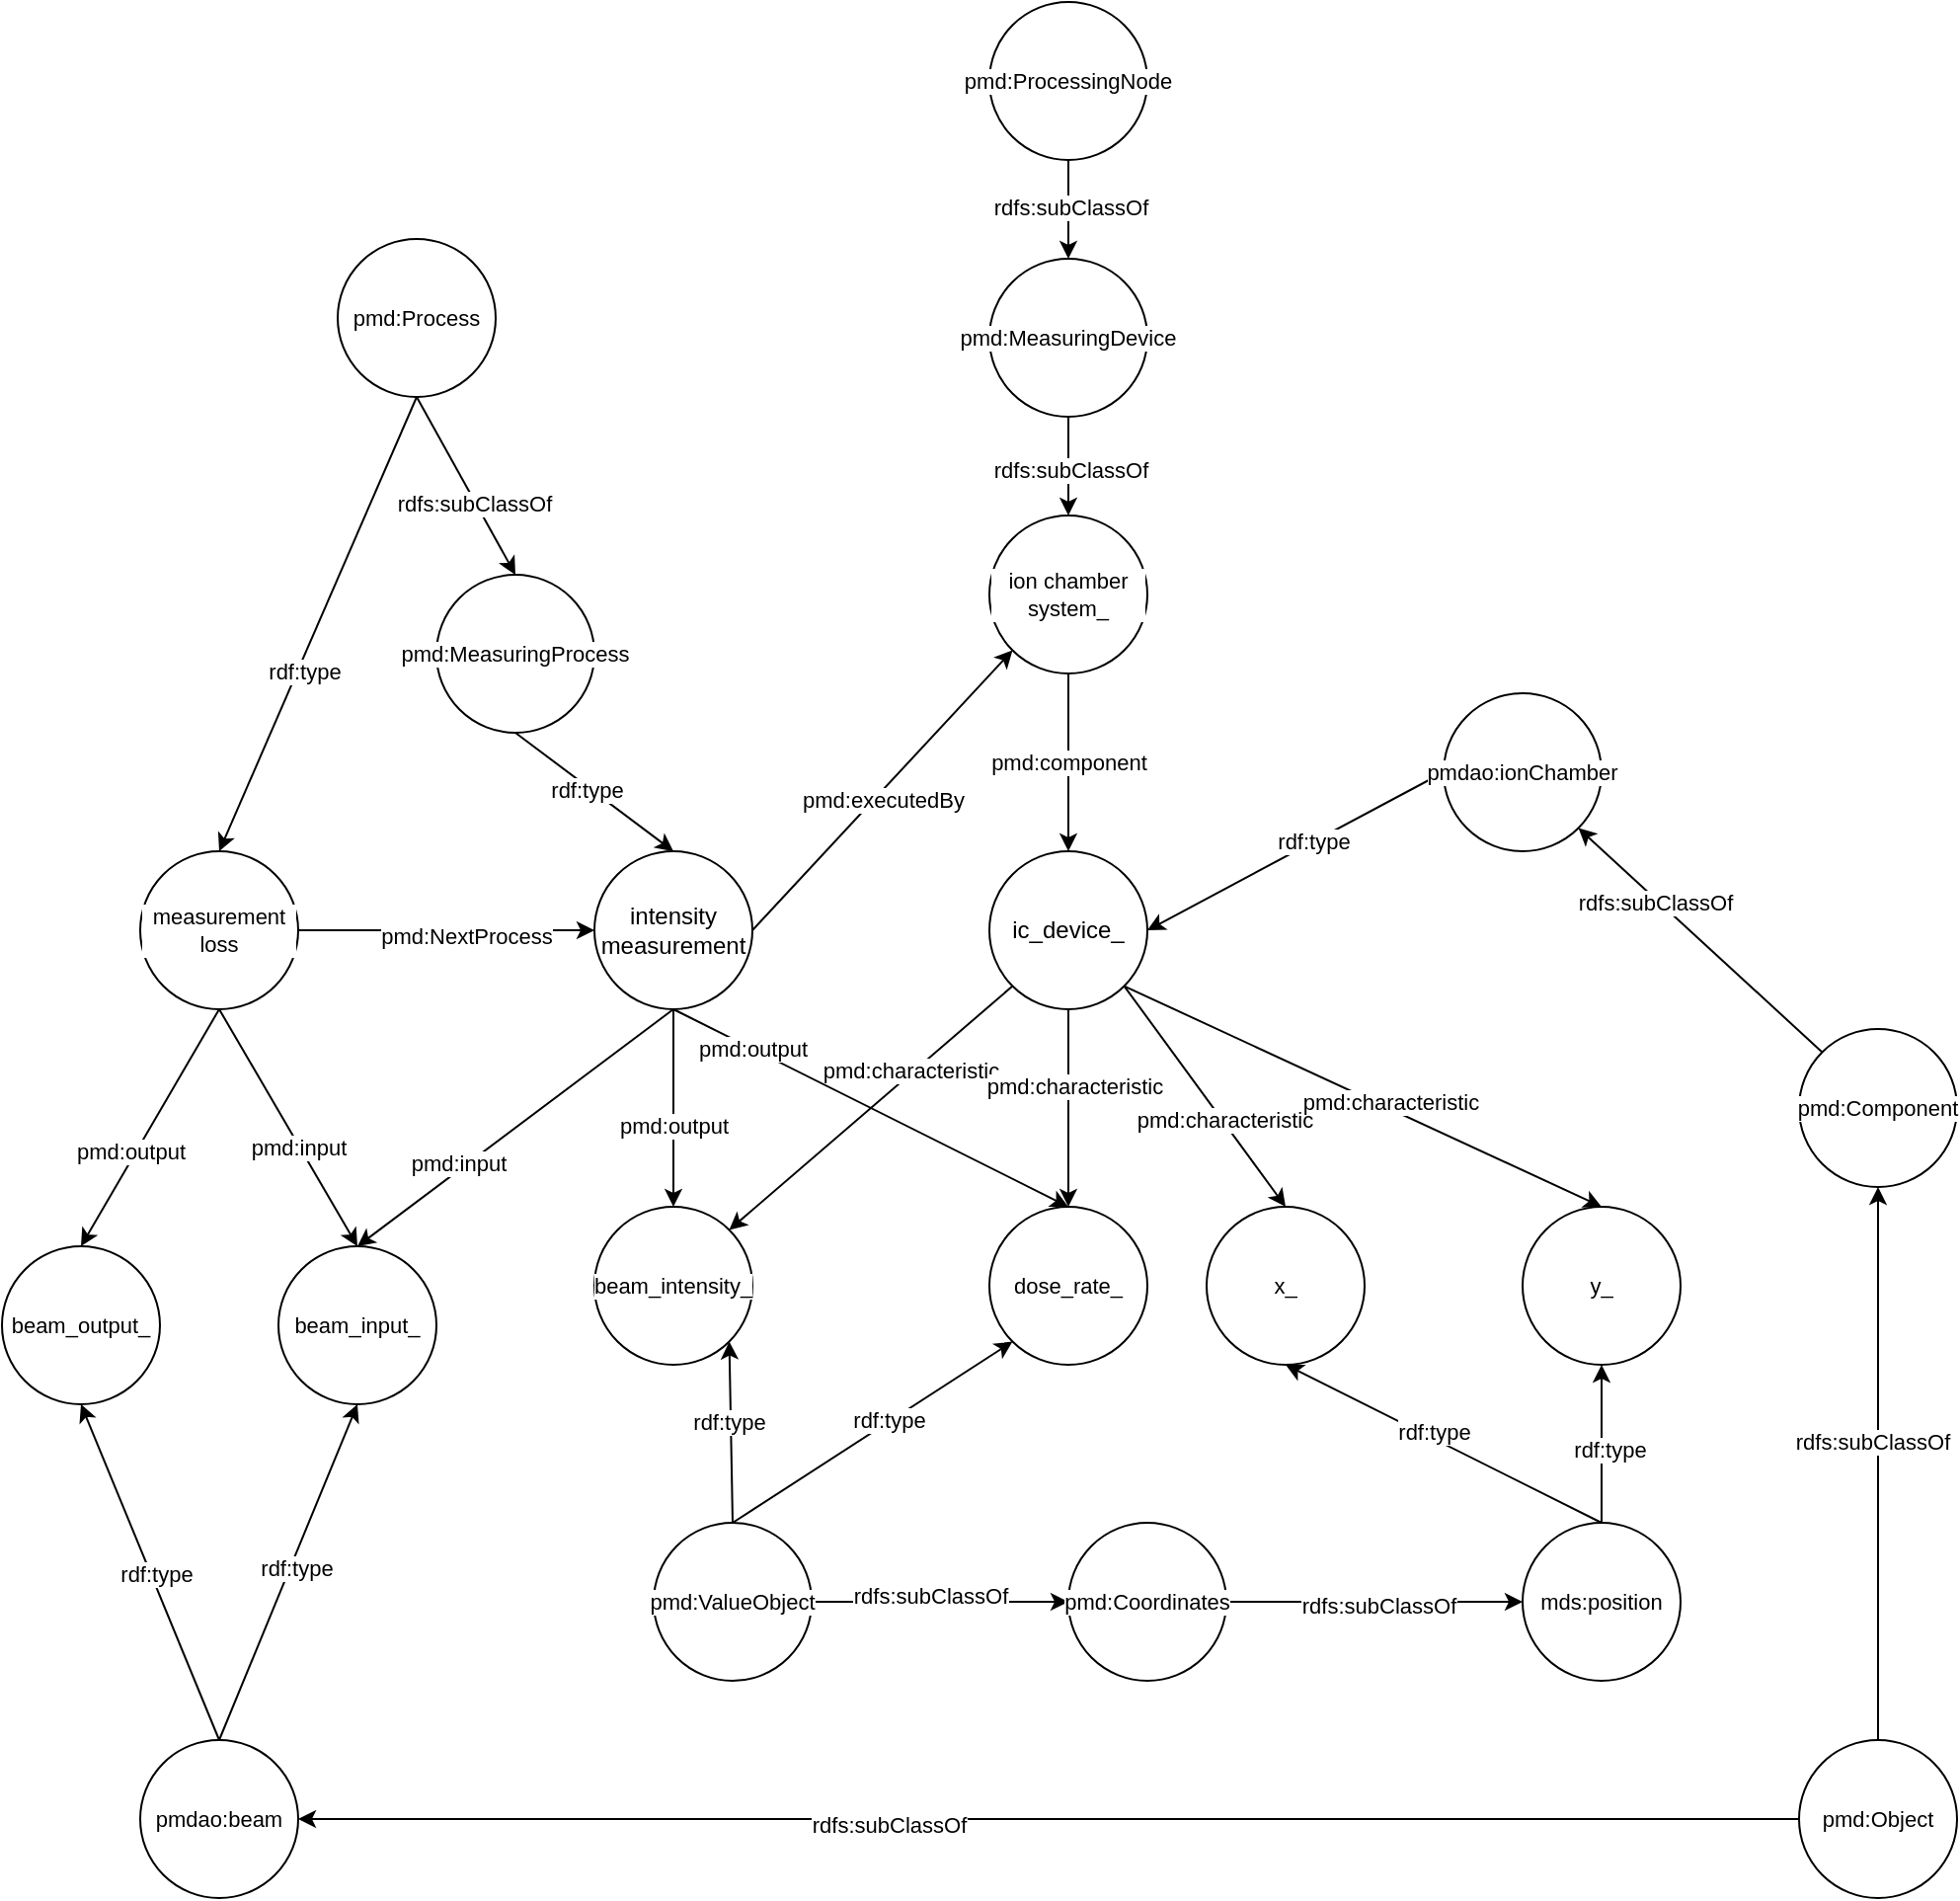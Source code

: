 <mxfile version="24.5.1" type="device">
  <diagram name="Page-1" id="H3tUuhBpVv6T0x4WmzZq">
    <mxGraphModel dx="2284" dy="1954" grid="1" gridSize="10" guides="1" tooltips="1" connect="1" arrows="1" fold="1" page="1" pageScale="1" pageWidth="850" pageHeight="1100" math="0" shadow="0">
      <root>
        <mxCell id="0" />
        <mxCell id="1" parent="0" />
        <mxCell id="dr2dND4WEufM0JXeK8oP-8" style="edgeStyle=none;rounded=0;orthogonalLoop=1;jettySize=auto;html=1;exitX=0;exitY=1;exitDx=0;exitDy=0;entryX=1;entryY=0;entryDx=0;entryDy=0;strokeColor=default;align=center;verticalAlign=middle;fontFamily=Helvetica;fontSize=11;fontColor=default;labelBackgroundColor=default;endArrow=classic;" parent="1" source="dr2dND4WEufM0JXeK8oP-1" target="dr2dND4WEufM0JXeK8oP-5" edge="1">
          <mxGeometry relative="1" as="geometry" />
        </mxCell>
        <mxCell id="dr2dND4WEufM0JXeK8oP-9" value="pmd:characteristic" style="edgeLabel;html=1;align=center;verticalAlign=middle;resizable=0;points=[];fontFamily=Helvetica;fontSize=11;fontColor=default;labelBackgroundColor=default;" parent="dr2dND4WEufM0JXeK8oP-8" vertex="1" connectable="0">
          <mxGeometry x="0.115" y="-3" relative="1" as="geometry">
            <mxPoint x="30" y="-24" as="offset" />
          </mxGeometry>
        </mxCell>
        <mxCell id="dr2dND4WEufM0JXeK8oP-24" style="edgeStyle=none;rounded=0;orthogonalLoop=1;jettySize=auto;html=1;exitX=0.5;exitY=1;exitDx=0;exitDy=0;entryX=0.5;entryY=0;entryDx=0;entryDy=0;strokeColor=default;align=center;verticalAlign=middle;fontFamily=Helvetica;fontSize=11;fontColor=default;labelBackgroundColor=default;endArrow=classic;" parent="1" source="dr2dND4WEufM0JXeK8oP-1" target="dr2dND4WEufM0JXeK8oP-11" edge="1">
          <mxGeometry relative="1" as="geometry" />
        </mxCell>
        <mxCell id="dr2dND4WEufM0JXeK8oP-25" value="pmd:characteristic" style="edgeLabel;html=1;align=center;verticalAlign=middle;resizable=0;points=[];fontFamily=Helvetica;fontSize=11;fontColor=default;labelBackgroundColor=default;" parent="dr2dND4WEufM0JXeK8oP-24" vertex="1" connectable="0">
          <mxGeometry x="-0.217" y="3" relative="1" as="geometry">
            <mxPoint as="offset" />
          </mxGeometry>
        </mxCell>
        <mxCell id="4MX6m9d6lP6N2Oi733Mk-51" style="edgeStyle=none;rounded=0;orthogonalLoop=1;jettySize=auto;html=1;exitX=1;exitY=1;exitDx=0;exitDy=0;entryX=0.5;entryY=0;entryDx=0;entryDy=0;strokeColor=default;align=center;verticalAlign=middle;fontFamily=Helvetica;fontSize=11;fontColor=default;labelBackgroundColor=default;endArrow=classic;" parent="1" source="dr2dND4WEufM0JXeK8oP-1" target="4MX6m9d6lP6N2Oi733Mk-4" edge="1">
          <mxGeometry relative="1" as="geometry" />
        </mxCell>
        <mxCell id="4MX6m9d6lP6N2Oi733Mk-53" value="pmd:characteristic" style="edgeLabel;html=1;align=center;verticalAlign=middle;resizable=0;points=[];fontFamily=Helvetica;fontSize=11;fontColor=default;labelBackgroundColor=default;" parent="4MX6m9d6lP6N2Oi733Mk-51" vertex="1" connectable="0">
          <mxGeometry x="0.222" y="1" relative="1" as="geometry">
            <mxPoint as="offset" />
          </mxGeometry>
        </mxCell>
        <mxCell id="4MX6m9d6lP6N2Oi733Mk-52" style="edgeStyle=none;rounded=0;orthogonalLoop=1;jettySize=auto;html=1;exitX=1;exitY=1;exitDx=0;exitDy=0;entryX=0.5;entryY=0;entryDx=0;entryDy=0;strokeColor=default;align=center;verticalAlign=middle;fontFamily=Helvetica;fontSize=11;fontColor=default;labelBackgroundColor=default;endArrow=classic;" parent="1" source="dr2dND4WEufM0JXeK8oP-1" target="4MX6m9d6lP6N2Oi733Mk-7" edge="1">
          <mxGeometry relative="1" as="geometry" />
        </mxCell>
        <mxCell id="4MX6m9d6lP6N2Oi733Mk-54" value="pmd:characteristic" style="edgeLabel;html=1;align=center;verticalAlign=middle;resizable=0;points=[];fontFamily=Helvetica;fontSize=11;fontColor=default;labelBackgroundColor=default;" parent="4MX6m9d6lP6N2Oi733Mk-52" vertex="1" connectable="0">
          <mxGeometry x="0.103" y="3" relative="1" as="geometry">
            <mxPoint as="offset" />
          </mxGeometry>
        </mxCell>
        <mxCell id="dr2dND4WEufM0JXeK8oP-1" value="ic_device_" style="ellipse;whiteSpace=wrap;html=1;aspect=fixed;" parent="1" vertex="1">
          <mxGeometry x="440" y="260" width="80" height="80" as="geometry" />
        </mxCell>
        <mxCell id="dr2dND4WEufM0JXeK8oP-7" style="edgeStyle=none;rounded=0;orthogonalLoop=1;jettySize=auto;html=1;exitX=0.5;exitY=1;exitDx=0;exitDy=0;entryX=0.5;entryY=0;entryDx=0;entryDy=0;strokeColor=default;align=center;verticalAlign=middle;fontFamily=Helvetica;fontSize=11;fontColor=default;labelBackgroundColor=default;endArrow=classic;" parent="1" source="dr2dND4WEufM0JXeK8oP-2" target="dr2dND4WEufM0JXeK8oP-5" edge="1">
          <mxGeometry relative="1" as="geometry" />
        </mxCell>
        <mxCell id="dr2dND4WEufM0JXeK8oP-10" value="pmd:output" style="edgeLabel;html=1;align=center;verticalAlign=middle;resizable=0;points=[];fontFamily=Helvetica;fontSize=11;fontColor=default;labelBackgroundColor=default;" parent="dr2dND4WEufM0JXeK8oP-7" vertex="1" connectable="0">
          <mxGeometry x="-0.249" relative="1" as="geometry">
            <mxPoint y="21" as="offset" />
          </mxGeometry>
        </mxCell>
        <mxCell id="dr2dND4WEufM0JXeK8oP-13" style="edgeStyle=none;rounded=0;orthogonalLoop=1;jettySize=auto;html=1;exitX=0.5;exitY=1;exitDx=0;exitDy=0;entryX=0.5;entryY=0;entryDx=0;entryDy=0;strokeColor=default;align=center;verticalAlign=middle;fontFamily=Helvetica;fontSize=11;fontColor=default;labelBackgroundColor=default;endArrow=classic;" parent="1" source="dr2dND4WEufM0JXeK8oP-2" target="dr2dND4WEufM0JXeK8oP-11" edge="1">
          <mxGeometry relative="1" as="geometry" />
        </mxCell>
        <mxCell id="dr2dND4WEufM0JXeK8oP-14" value="pmd:output" style="edgeLabel;html=1;align=center;verticalAlign=middle;resizable=0;points=[];fontFamily=Helvetica;fontSize=11;fontColor=default;labelBackgroundColor=default;" parent="dr2dND4WEufM0JXeK8oP-13" vertex="1" connectable="0">
          <mxGeometry x="-0.182" y="3" relative="1" as="geometry">
            <mxPoint x="-43" y="-18" as="offset" />
          </mxGeometry>
        </mxCell>
        <mxCell id="dr2dND4WEufM0JXeK8oP-16" style="edgeStyle=none;rounded=0;orthogonalLoop=1;jettySize=auto;html=1;exitX=0.5;exitY=1;exitDx=0;exitDy=0;entryX=0.5;entryY=0;entryDx=0;entryDy=0;strokeColor=default;align=center;verticalAlign=middle;fontFamily=Helvetica;fontSize=11;fontColor=default;labelBackgroundColor=default;endArrow=classic;" parent="1" source="dr2dND4WEufM0JXeK8oP-2" target="dr2dND4WEufM0JXeK8oP-15" edge="1">
          <mxGeometry relative="1" as="geometry" />
        </mxCell>
        <mxCell id="dr2dND4WEufM0JXeK8oP-17" value="pmd:input" style="edgeLabel;html=1;align=center;verticalAlign=middle;resizable=0;points=[];fontFamily=Helvetica;fontSize=11;fontColor=default;labelBackgroundColor=default;" parent="dr2dND4WEufM0JXeK8oP-16" vertex="1" connectable="0">
          <mxGeometry x="0.341" y="-3" relative="1" as="geometry">
            <mxPoint as="offset" />
          </mxGeometry>
        </mxCell>
        <mxCell id="4MX6m9d6lP6N2Oi733Mk-41" style="edgeStyle=none;rounded=0;orthogonalLoop=1;jettySize=auto;html=1;exitX=1;exitY=0.5;exitDx=0;exitDy=0;entryX=0;entryY=1;entryDx=0;entryDy=0;strokeColor=default;align=center;verticalAlign=middle;fontFamily=Helvetica;fontSize=11;fontColor=default;labelBackgroundColor=default;endArrow=classic;" parent="1" source="dr2dND4WEufM0JXeK8oP-2" target="4MX6m9d6lP6N2Oi733Mk-40" edge="1">
          <mxGeometry relative="1" as="geometry" />
        </mxCell>
        <mxCell id="4MX6m9d6lP6N2Oi733Mk-42" value="pmd:executedBy" style="edgeLabel;html=1;align=center;verticalAlign=middle;resizable=0;points=[];fontFamily=Helvetica;fontSize=11;fontColor=default;labelBackgroundColor=default;" parent="4MX6m9d6lP6N2Oi733Mk-41" vertex="1" connectable="0">
          <mxGeometry x="-0.034" y="-3" relative="1" as="geometry">
            <mxPoint as="offset" />
          </mxGeometry>
        </mxCell>
        <mxCell id="dr2dND4WEufM0JXeK8oP-2" value="intensity measurement" style="ellipse;whiteSpace=wrap;html=1;aspect=fixed;" parent="1" vertex="1">
          <mxGeometry x="240" y="260" width="80" height="80" as="geometry" />
        </mxCell>
        <mxCell id="dr2dND4WEufM0JXeK8oP-5" value="beam_intensity_" style="ellipse;whiteSpace=wrap;html=1;aspect=fixed;fontFamily=Helvetica;fontSize=11;fontColor=default;labelBackgroundColor=default;" parent="1" vertex="1">
          <mxGeometry x="240" y="440" width="80" height="80" as="geometry" />
        </mxCell>
        <mxCell id="dr2dND4WEufM0JXeK8oP-11" value="dose_rate_" style="ellipse;whiteSpace=wrap;html=1;aspect=fixed;fontFamily=Helvetica;fontSize=11;fontColor=default;labelBackgroundColor=default;" parent="1" vertex="1">
          <mxGeometry x="440" y="440" width="80" height="80" as="geometry" />
        </mxCell>
        <mxCell id="dr2dND4WEufM0JXeK8oP-15" value="beam_input_" style="ellipse;whiteSpace=wrap;html=1;aspect=fixed;fontFamily=Helvetica;fontSize=11;fontColor=default;labelBackgroundColor=default;" parent="1" vertex="1">
          <mxGeometry x="80" y="460" width="80" height="80" as="geometry" />
        </mxCell>
        <mxCell id="dr2dND4WEufM0JXeK8oP-20" style="edgeStyle=none;rounded=0;orthogonalLoop=1;jettySize=auto;html=1;exitX=0.5;exitY=1;exitDx=0;exitDy=0;entryX=0.5;entryY=0;entryDx=0;entryDy=0;strokeColor=default;align=center;verticalAlign=middle;fontFamily=Helvetica;fontSize=11;fontColor=default;labelBackgroundColor=default;endArrow=classic;" parent="1" source="dr2dND4WEufM0JXeK8oP-18" target="dr2dND4WEufM0JXeK8oP-15" edge="1">
          <mxGeometry relative="1" as="geometry" />
        </mxCell>
        <mxCell id="dr2dND4WEufM0JXeK8oP-22" value="pmd:input" style="edgeLabel;html=1;align=center;verticalAlign=middle;resizable=0;points=[];fontFamily=Helvetica;fontSize=11;fontColor=default;labelBackgroundColor=default;" parent="dr2dND4WEufM0JXeK8oP-20" vertex="1" connectable="0">
          <mxGeometry x="0.15" y="-1" relative="1" as="geometry">
            <mxPoint as="offset" />
          </mxGeometry>
        </mxCell>
        <mxCell id="dr2dND4WEufM0JXeK8oP-21" style="edgeStyle=none;rounded=0;orthogonalLoop=1;jettySize=auto;html=1;exitX=0.5;exitY=1;exitDx=0;exitDy=0;entryX=0.5;entryY=0;entryDx=0;entryDy=0;strokeColor=default;align=center;verticalAlign=middle;fontFamily=Helvetica;fontSize=11;fontColor=default;labelBackgroundColor=default;endArrow=classic;" parent="1" source="dr2dND4WEufM0JXeK8oP-18" target="dr2dND4WEufM0JXeK8oP-19" edge="1">
          <mxGeometry relative="1" as="geometry" />
        </mxCell>
        <mxCell id="dr2dND4WEufM0JXeK8oP-23" value="pmd:output" style="edgeLabel;html=1;align=center;verticalAlign=middle;resizable=0;points=[];fontFamily=Helvetica;fontSize=11;fontColor=default;labelBackgroundColor=default;" parent="dr2dND4WEufM0JXeK8oP-21" vertex="1" connectable="0">
          <mxGeometry x="0.218" y="-3" relative="1" as="geometry">
            <mxPoint as="offset" />
          </mxGeometry>
        </mxCell>
        <mxCell id="dr2dND4WEufM0JXeK8oP-66" style="edgeStyle=none;rounded=0;orthogonalLoop=1;jettySize=auto;html=1;exitX=1;exitY=0.5;exitDx=0;exitDy=0;entryX=0;entryY=0.5;entryDx=0;entryDy=0;strokeColor=default;align=center;verticalAlign=middle;fontFamily=Helvetica;fontSize=11;fontColor=default;labelBackgroundColor=default;endArrow=classic;" parent="1" source="dr2dND4WEufM0JXeK8oP-18" target="dr2dND4WEufM0JXeK8oP-2" edge="1">
          <mxGeometry relative="1" as="geometry" />
        </mxCell>
        <mxCell id="dr2dND4WEufM0JXeK8oP-67" value="pmd:NextProcess" style="edgeLabel;html=1;align=center;verticalAlign=middle;resizable=0;points=[];fontFamily=Helvetica;fontSize=11;fontColor=default;labelBackgroundColor=default;" parent="dr2dND4WEufM0JXeK8oP-66" vertex="1" connectable="0">
          <mxGeometry x="0.133" y="-3" relative="1" as="geometry">
            <mxPoint as="offset" />
          </mxGeometry>
        </mxCell>
        <mxCell id="dr2dND4WEufM0JXeK8oP-18" value="measurement loss" style="ellipse;whiteSpace=wrap;html=1;aspect=fixed;fontFamily=Helvetica;fontSize=11;fontColor=default;labelBackgroundColor=default;" parent="1" vertex="1">
          <mxGeometry x="10" y="260" width="80" height="80" as="geometry" />
        </mxCell>
        <mxCell id="dr2dND4WEufM0JXeK8oP-19" value="beam_output_" style="ellipse;whiteSpace=wrap;html=1;aspect=fixed;fontFamily=Helvetica;fontSize=11;fontColor=default;labelBackgroundColor=default;" parent="1" vertex="1">
          <mxGeometry x="-60" y="460" width="80" height="80" as="geometry" />
        </mxCell>
        <mxCell id="4MX6m9d6lP6N2Oi733Mk-38" style="edgeStyle=none;rounded=0;orthogonalLoop=1;jettySize=auto;html=1;exitX=0;exitY=0.5;exitDx=0;exitDy=0;entryX=1;entryY=0.5;entryDx=0;entryDy=0;strokeColor=default;align=center;verticalAlign=middle;fontFamily=Helvetica;fontSize=11;fontColor=default;labelBackgroundColor=default;endArrow=classic;" parent="1" source="dr2dND4WEufM0JXeK8oP-34" target="dr2dND4WEufM0JXeK8oP-1" edge="1">
          <mxGeometry relative="1" as="geometry" />
        </mxCell>
        <mxCell id="4MX6m9d6lP6N2Oi733Mk-39" value="rdf:type" style="edgeLabel;html=1;align=center;verticalAlign=middle;resizable=0;points=[];fontFamily=Helvetica;fontSize=11;fontColor=default;labelBackgroundColor=default;" parent="4MX6m9d6lP6N2Oi733Mk-38" vertex="1" connectable="0">
          <mxGeometry x="-0.111" y="-1" relative="1" as="geometry">
            <mxPoint x="1" as="offset" />
          </mxGeometry>
        </mxCell>
        <mxCell id="dr2dND4WEufM0JXeK8oP-34" value="pmdao:ionChamber" style="ellipse;whiteSpace=wrap;html=1;aspect=fixed;fontFamily=Helvetica;fontSize=11;fontColor=default;labelBackgroundColor=default;" parent="1" vertex="1">
          <mxGeometry x="670" y="180" width="80" height="80" as="geometry" />
        </mxCell>
        <mxCell id="4MX6m9d6lP6N2Oi733Mk-32" style="edgeStyle=none;rounded=0;orthogonalLoop=1;jettySize=auto;html=1;exitX=0.5;exitY=1;exitDx=0;exitDy=0;entryX=0.5;entryY=0;entryDx=0;entryDy=0;strokeColor=default;align=center;verticalAlign=middle;fontFamily=Helvetica;fontSize=11;fontColor=default;labelBackgroundColor=default;endArrow=classic;" parent="1" source="dr2dND4WEufM0JXeK8oP-44" target="dr2dND4WEufM0JXeK8oP-18" edge="1">
          <mxGeometry relative="1" as="geometry" />
        </mxCell>
        <mxCell id="4MX6m9d6lP6N2Oi733Mk-33" value="rdf:type" style="edgeLabel;html=1;align=center;verticalAlign=middle;resizable=0;points=[];fontFamily=Helvetica;fontSize=11;fontColor=default;labelBackgroundColor=default;" parent="4MX6m9d6lP6N2Oi733Mk-32" vertex="1" connectable="0">
          <mxGeometry x="0.208" y="3" relative="1" as="geometry">
            <mxPoint y="-1" as="offset" />
          </mxGeometry>
        </mxCell>
        <mxCell id="4MX6m9d6lP6N2Oi733Mk-34" style="edgeStyle=none;rounded=0;orthogonalLoop=1;jettySize=auto;html=1;exitX=0.5;exitY=1;exitDx=0;exitDy=0;entryX=0.5;entryY=0;entryDx=0;entryDy=0;strokeColor=default;align=center;verticalAlign=middle;fontFamily=Helvetica;fontSize=11;fontColor=default;labelBackgroundColor=default;endArrow=classic;" parent="1" source="dr2dND4WEufM0JXeK8oP-44" target="dr2dND4WEufM0JXeK8oP-45" edge="1">
          <mxGeometry relative="1" as="geometry" />
        </mxCell>
        <mxCell id="4MX6m9d6lP6N2Oi733Mk-35" value="rdfs:subClassOf" style="edgeLabel;html=1;align=center;verticalAlign=middle;resizable=0;points=[];fontFamily=Helvetica;fontSize=11;fontColor=default;labelBackgroundColor=default;" parent="4MX6m9d6lP6N2Oi733Mk-34" vertex="1" connectable="0">
          <mxGeometry x="0.191" y="-1" relative="1" as="geometry">
            <mxPoint as="offset" />
          </mxGeometry>
        </mxCell>
        <mxCell id="dr2dND4WEufM0JXeK8oP-44" value="pmd:Process" style="ellipse;whiteSpace=wrap;html=1;aspect=fixed;fontFamily=Helvetica;fontSize=11;fontColor=default;labelBackgroundColor=default;" parent="1" vertex="1">
          <mxGeometry x="110" y="-50" width="80" height="80" as="geometry" />
        </mxCell>
        <mxCell id="4MX6m9d6lP6N2Oi733Mk-36" style="edgeStyle=none;rounded=0;orthogonalLoop=1;jettySize=auto;html=1;exitX=0.5;exitY=1;exitDx=0;exitDy=0;entryX=0.5;entryY=0;entryDx=0;entryDy=0;strokeColor=default;align=center;verticalAlign=middle;fontFamily=Helvetica;fontSize=11;fontColor=default;labelBackgroundColor=default;endArrow=classic;" parent="1" source="dr2dND4WEufM0JXeK8oP-45" target="dr2dND4WEufM0JXeK8oP-2" edge="1">
          <mxGeometry relative="1" as="geometry" />
        </mxCell>
        <mxCell id="4MX6m9d6lP6N2Oi733Mk-37" value="rdf:type" style="edgeLabel;html=1;align=center;verticalAlign=middle;resizable=0;points=[];fontFamily=Helvetica;fontSize=11;fontColor=default;labelBackgroundColor=default;" parent="4MX6m9d6lP6N2Oi733Mk-36" vertex="1" connectable="0">
          <mxGeometry x="-0.076" y="-2" relative="1" as="geometry">
            <mxPoint as="offset" />
          </mxGeometry>
        </mxCell>
        <mxCell id="dr2dND4WEufM0JXeK8oP-45" value="pmd:MeasuringProcess" style="ellipse;whiteSpace=wrap;html=1;aspect=fixed;fontFamily=Helvetica;fontSize=11;fontColor=default;labelBackgroundColor=default;" parent="1" vertex="1">
          <mxGeometry x="160" y="120" width="80" height="80" as="geometry" />
        </mxCell>
        <mxCell id="4MX6m9d6lP6N2Oi733Mk-28" style="edgeStyle=none;rounded=0;orthogonalLoop=1;jettySize=auto;html=1;exitX=0.5;exitY=0;exitDx=0;exitDy=0;entryX=0.5;entryY=1;entryDx=0;entryDy=0;strokeColor=default;align=center;verticalAlign=middle;fontFamily=Helvetica;fontSize=11;fontColor=default;labelBackgroundColor=default;endArrow=classic;" parent="1" source="dr2dND4WEufM0JXeK8oP-52" target="dr2dND4WEufM0JXeK8oP-19" edge="1">
          <mxGeometry relative="1" as="geometry" />
        </mxCell>
        <mxCell id="4MX6m9d6lP6N2Oi733Mk-30" value="rdf:type" style="edgeLabel;html=1;align=center;verticalAlign=middle;resizable=0;points=[];fontFamily=Helvetica;fontSize=11;fontColor=default;labelBackgroundColor=default;" parent="4MX6m9d6lP6N2Oi733Mk-28" vertex="1" connectable="0">
          <mxGeometry x="-0.022" y="-2" relative="1" as="geometry">
            <mxPoint as="offset" />
          </mxGeometry>
        </mxCell>
        <mxCell id="4MX6m9d6lP6N2Oi733Mk-29" style="edgeStyle=none;rounded=0;orthogonalLoop=1;jettySize=auto;html=1;exitX=0.5;exitY=0;exitDx=0;exitDy=0;entryX=0.5;entryY=1;entryDx=0;entryDy=0;strokeColor=default;align=center;verticalAlign=middle;fontFamily=Helvetica;fontSize=11;fontColor=default;labelBackgroundColor=default;endArrow=classic;" parent="1" source="dr2dND4WEufM0JXeK8oP-52" target="dr2dND4WEufM0JXeK8oP-15" edge="1">
          <mxGeometry relative="1" as="geometry" />
        </mxCell>
        <mxCell id="4MX6m9d6lP6N2Oi733Mk-31" value="rdf:type" style="edgeLabel;html=1;align=center;verticalAlign=middle;resizable=0;points=[];fontFamily=Helvetica;fontSize=11;fontColor=default;labelBackgroundColor=default;" parent="4MX6m9d6lP6N2Oi733Mk-29" vertex="1" connectable="0">
          <mxGeometry x="0.037" y="-3" relative="1" as="geometry">
            <mxPoint as="offset" />
          </mxGeometry>
        </mxCell>
        <mxCell id="dr2dND4WEufM0JXeK8oP-52" value="pmdao:beam" style="ellipse;whiteSpace=wrap;html=1;aspect=fixed;fontFamily=Helvetica;fontSize=11;fontColor=default;labelBackgroundColor=default;" parent="1" vertex="1">
          <mxGeometry x="10" y="710" width="80" height="80" as="geometry" />
        </mxCell>
        <mxCell id="4MX6m9d6lP6N2Oi733Mk-24" style="edgeStyle=none;rounded=0;orthogonalLoop=1;jettySize=auto;html=1;exitX=0.5;exitY=0;exitDx=0;exitDy=0;entryX=0.5;entryY=1;entryDx=0;entryDy=0;strokeColor=default;align=center;verticalAlign=middle;fontFamily=Helvetica;fontSize=11;fontColor=default;labelBackgroundColor=default;endArrow=classic;" parent="1" source="dr2dND4WEufM0JXeK8oP-61" target="dr2dND4WEufM0JXeK8oP-84" edge="1">
          <mxGeometry relative="1" as="geometry" />
        </mxCell>
        <mxCell id="4MX6m9d6lP6N2Oi733Mk-25" value="rdfs:subClassOf" style="edgeLabel;html=1;align=center;verticalAlign=middle;resizable=0;points=[];fontFamily=Helvetica;fontSize=11;fontColor=default;labelBackgroundColor=default;" parent="4MX6m9d6lP6N2Oi733Mk-24" vertex="1" connectable="0">
          <mxGeometry x="0.079" y="3" relative="1" as="geometry">
            <mxPoint as="offset" />
          </mxGeometry>
        </mxCell>
        <mxCell id="4MX6m9d6lP6N2Oi733Mk-26" style="edgeStyle=none;rounded=0;orthogonalLoop=1;jettySize=auto;html=1;exitX=0;exitY=0.5;exitDx=0;exitDy=0;entryX=1;entryY=0.5;entryDx=0;entryDy=0;strokeColor=default;align=center;verticalAlign=middle;fontFamily=Helvetica;fontSize=11;fontColor=default;labelBackgroundColor=default;endArrow=classic;" parent="1" source="dr2dND4WEufM0JXeK8oP-61" target="dr2dND4WEufM0JXeK8oP-52" edge="1">
          <mxGeometry relative="1" as="geometry" />
        </mxCell>
        <mxCell id="4MX6m9d6lP6N2Oi733Mk-27" value="rdfs:subClassOf" style="edgeLabel;html=1;align=center;verticalAlign=middle;resizable=0;points=[];fontFamily=Helvetica;fontSize=11;fontColor=default;labelBackgroundColor=default;" parent="4MX6m9d6lP6N2Oi733Mk-26" vertex="1" connectable="0">
          <mxGeometry x="0.213" y="3" relative="1" as="geometry">
            <mxPoint as="offset" />
          </mxGeometry>
        </mxCell>
        <mxCell id="dr2dND4WEufM0JXeK8oP-61" value="pmd:Object" style="ellipse;whiteSpace=wrap;html=1;aspect=fixed;fontFamily=Helvetica;fontSize=11;fontColor=default;labelBackgroundColor=default;" parent="1" vertex="1">
          <mxGeometry x="850" y="710" width="80" height="80" as="geometry" />
        </mxCell>
        <mxCell id="4MX6m9d6lP6N2Oi733Mk-16" style="edgeStyle=none;rounded=0;orthogonalLoop=1;jettySize=auto;html=1;exitX=0.5;exitY=0;exitDx=0;exitDy=0;entryX=1;entryY=1;entryDx=0;entryDy=0;strokeColor=default;align=center;verticalAlign=middle;fontFamily=Helvetica;fontSize=11;fontColor=default;labelBackgroundColor=default;endArrow=classic;" parent="1" source="dr2dND4WEufM0JXeK8oP-69" target="dr2dND4WEufM0JXeK8oP-5" edge="1">
          <mxGeometry relative="1" as="geometry" />
        </mxCell>
        <mxCell id="4MX6m9d6lP6N2Oi733Mk-18" value="rdf:type" style="edgeLabel;html=1;align=center;verticalAlign=middle;resizable=0;points=[];fontFamily=Helvetica;fontSize=11;fontColor=default;labelBackgroundColor=default;" parent="4MX6m9d6lP6N2Oi733Mk-16" vertex="1" connectable="0">
          <mxGeometry x="0.127" y="1" relative="1" as="geometry">
            <mxPoint as="offset" />
          </mxGeometry>
        </mxCell>
        <mxCell id="4MX6m9d6lP6N2Oi733Mk-17" style="edgeStyle=none;rounded=0;orthogonalLoop=1;jettySize=auto;html=1;exitX=0.5;exitY=0;exitDx=0;exitDy=0;entryX=0;entryY=1;entryDx=0;entryDy=0;strokeColor=default;align=center;verticalAlign=middle;fontFamily=Helvetica;fontSize=11;fontColor=default;labelBackgroundColor=default;endArrow=classic;" parent="1" source="dr2dND4WEufM0JXeK8oP-69" target="dr2dND4WEufM0JXeK8oP-11" edge="1">
          <mxGeometry relative="1" as="geometry" />
        </mxCell>
        <mxCell id="4MX6m9d6lP6N2Oi733Mk-19" value="rdf:type" style="edgeLabel;html=1;align=center;verticalAlign=middle;resizable=0;points=[];fontFamily=Helvetica;fontSize=11;fontColor=default;labelBackgroundColor=default;" parent="4MX6m9d6lP6N2Oi733Mk-17" vertex="1" connectable="0">
          <mxGeometry x="0.115" y="1" relative="1" as="geometry">
            <mxPoint as="offset" />
          </mxGeometry>
        </mxCell>
        <mxCell id="yQG8_nl8-I8Z3ISWX3Y3-4" value="" style="rounded=0;orthogonalLoop=1;jettySize=auto;html=1;" parent="1" source="dr2dND4WEufM0JXeK8oP-69" target="yQG8_nl8-I8Z3ISWX3Y3-3" edge="1">
          <mxGeometry relative="1" as="geometry" />
        </mxCell>
        <mxCell id="yQG8_nl8-I8Z3ISWX3Y3-6" value="rdfs:subClassOf" style="edgeLabel;html=1;align=center;verticalAlign=middle;resizable=0;points=[];" parent="yQG8_nl8-I8Z3ISWX3Y3-4" vertex="1" connectable="0">
          <mxGeometry x="-0.086" y="3" relative="1" as="geometry">
            <mxPoint as="offset" />
          </mxGeometry>
        </mxCell>
        <mxCell id="dr2dND4WEufM0JXeK8oP-69" value="pmd:ValueObject" style="ellipse;whiteSpace=wrap;html=1;aspect=fixed;fontFamily=Helvetica;fontSize=11;fontColor=default;labelBackgroundColor=default;" parent="1" vertex="1">
          <mxGeometry x="270" y="600" width="80" height="80" as="geometry" />
        </mxCell>
        <mxCell id="4MX6m9d6lP6N2Oi733Mk-22" style="edgeStyle=none;rounded=0;orthogonalLoop=1;jettySize=auto;html=1;strokeColor=default;align=center;verticalAlign=middle;fontFamily=Helvetica;fontSize=11;fontColor=default;labelBackgroundColor=default;endArrow=classic;exitX=0;exitY=0;exitDx=0;exitDy=0;entryX=1;entryY=1;entryDx=0;entryDy=0;" parent="1" source="dr2dND4WEufM0JXeK8oP-84" target="dr2dND4WEufM0JXeK8oP-34" edge="1">
          <mxGeometry relative="1" as="geometry" />
        </mxCell>
        <mxCell id="4MX6m9d6lP6N2Oi733Mk-23" value="rdfs:subClassOf" style="edgeLabel;html=1;align=center;verticalAlign=middle;resizable=0;points=[];fontFamily=Helvetica;fontSize=11;fontColor=default;labelBackgroundColor=default;" parent="4MX6m9d6lP6N2Oi733Mk-22" vertex="1" connectable="0">
          <mxGeometry x="0.358" y="1" relative="1" as="geometry">
            <mxPoint as="offset" />
          </mxGeometry>
        </mxCell>
        <mxCell id="dr2dND4WEufM0JXeK8oP-84" value="pmd:Component" style="ellipse;whiteSpace=wrap;html=1;aspect=fixed;fontFamily=Helvetica;fontSize=11;fontColor=default;labelBackgroundColor=default;" parent="1" vertex="1">
          <mxGeometry x="850" y="350" width="80" height="80" as="geometry" />
        </mxCell>
        <mxCell id="4MX6m9d6lP6N2Oi733Mk-4" value="x_" style="ellipse;whiteSpace=wrap;html=1;aspect=fixed;fontFamily=Helvetica;fontSize=11;fontColor=default;labelBackgroundColor=default;" parent="1" vertex="1">
          <mxGeometry x="550" y="440" width="80" height="80" as="geometry" />
        </mxCell>
        <mxCell id="4MX6m9d6lP6N2Oi733Mk-7" value="y_" style="ellipse;whiteSpace=wrap;html=1;aspect=fixed;fontFamily=Helvetica;fontSize=11;fontColor=default;labelBackgroundColor=default;" parent="1" vertex="1">
          <mxGeometry x="710" y="440" width="80" height="80" as="geometry" />
        </mxCell>
        <mxCell id="4MX6m9d6lP6N2Oi733Mk-10" style="edgeStyle=none;rounded=0;orthogonalLoop=1;jettySize=auto;html=1;exitX=0.5;exitY=0;exitDx=0;exitDy=0;strokeColor=default;align=center;verticalAlign=middle;fontFamily=Helvetica;fontSize=11;fontColor=default;labelBackgroundColor=default;endArrow=classic;entryX=0.5;entryY=1;entryDx=0;entryDy=0;" parent="1" source="4MX6m9d6lP6N2Oi733Mk-9" target="4MX6m9d6lP6N2Oi733Mk-4" edge="1">
          <mxGeometry relative="1" as="geometry">
            <mxPoint x="600" y="530" as="targetPoint" />
          </mxGeometry>
        </mxCell>
        <mxCell id="4MX6m9d6lP6N2Oi733Mk-12" value="rdf:type" style="edgeLabel;html=1;align=center;verticalAlign=middle;resizable=0;points=[];fontFamily=Helvetica;fontSize=11;fontColor=default;labelBackgroundColor=default;" parent="4MX6m9d6lP6N2Oi733Mk-10" vertex="1" connectable="0">
          <mxGeometry x="0.079" y="-3" relative="1" as="geometry">
            <mxPoint as="offset" />
          </mxGeometry>
        </mxCell>
        <mxCell id="4MX6m9d6lP6N2Oi733Mk-11" style="edgeStyle=none;rounded=0;orthogonalLoop=1;jettySize=auto;html=1;exitX=0.5;exitY=0;exitDx=0;exitDy=0;entryX=0.5;entryY=1;entryDx=0;entryDy=0;strokeColor=default;align=center;verticalAlign=middle;fontFamily=Helvetica;fontSize=11;fontColor=default;labelBackgroundColor=default;endArrow=classic;" parent="1" source="4MX6m9d6lP6N2Oi733Mk-9" target="4MX6m9d6lP6N2Oi733Mk-7" edge="1">
          <mxGeometry relative="1" as="geometry" />
        </mxCell>
        <mxCell id="4MX6m9d6lP6N2Oi733Mk-13" value="rdf:type" style="edgeLabel;html=1;align=center;verticalAlign=middle;resizable=0;points=[];fontFamily=Helvetica;fontSize=11;fontColor=default;labelBackgroundColor=default;" parent="4MX6m9d6lP6N2Oi733Mk-11" vertex="1" connectable="0">
          <mxGeometry x="-0.071" y="-4" relative="1" as="geometry">
            <mxPoint as="offset" />
          </mxGeometry>
        </mxCell>
        <mxCell id="4MX6m9d6lP6N2Oi733Mk-9" value="mds:position" style="ellipse;whiteSpace=wrap;html=1;aspect=fixed;fontFamily=Helvetica;fontSize=11;fontColor=default;labelBackgroundColor=default;" parent="1" vertex="1">
          <mxGeometry x="710" y="600" width="80" height="80" as="geometry" />
        </mxCell>
        <mxCell id="4MX6m9d6lP6N2Oi733Mk-43" style="edgeStyle=none;rounded=0;orthogonalLoop=1;jettySize=auto;html=1;exitX=0.5;exitY=1;exitDx=0;exitDy=0;entryX=0.5;entryY=0;entryDx=0;entryDy=0;strokeColor=default;align=center;verticalAlign=middle;fontFamily=Helvetica;fontSize=11;fontColor=default;labelBackgroundColor=default;endArrow=classic;" parent="1" source="4MX6m9d6lP6N2Oi733Mk-40" target="dr2dND4WEufM0JXeK8oP-1" edge="1">
          <mxGeometry relative="1" as="geometry" />
        </mxCell>
        <mxCell id="4MX6m9d6lP6N2Oi733Mk-44" value="pmd:component" style="edgeLabel;html=1;align=center;verticalAlign=middle;resizable=0;points=[];fontFamily=Helvetica;fontSize=11;fontColor=default;labelBackgroundColor=default;" parent="4MX6m9d6lP6N2Oi733Mk-43" vertex="1" connectable="0">
          <mxGeometry relative="1" as="geometry">
            <mxPoint as="offset" />
          </mxGeometry>
        </mxCell>
        <mxCell id="4MX6m9d6lP6N2Oi733Mk-40" value="ion chamber system_" style="ellipse;whiteSpace=wrap;html=1;aspect=fixed;fontFamily=Helvetica;fontSize=11;fontColor=default;labelBackgroundColor=default;" parent="1" vertex="1">
          <mxGeometry x="440" y="90" width="80" height="80" as="geometry" />
        </mxCell>
        <mxCell id="4MX6m9d6lP6N2Oi733Mk-48" value="" style="edgeStyle=none;rounded=0;orthogonalLoop=1;jettySize=auto;html=1;strokeColor=default;align=center;verticalAlign=middle;fontFamily=Helvetica;fontSize=11;fontColor=default;labelBackgroundColor=default;endArrow=classic;" parent="1" source="4MX6m9d6lP6N2Oi733Mk-45" target="4MX6m9d6lP6N2Oi733Mk-40" edge="1">
          <mxGeometry relative="1" as="geometry" />
        </mxCell>
        <mxCell id="4MX6m9d6lP6N2Oi733Mk-50" value="rdfs:subClassOf" style="edgeLabel;html=1;align=center;verticalAlign=middle;resizable=0;points=[];fontFamily=Helvetica;fontSize=11;fontColor=default;labelBackgroundColor=default;" parent="4MX6m9d6lP6N2Oi733Mk-48" vertex="1" connectable="0">
          <mxGeometry x="0.08" y="1" relative="1" as="geometry">
            <mxPoint as="offset" />
          </mxGeometry>
        </mxCell>
        <mxCell id="4MX6m9d6lP6N2Oi733Mk-45" value="pmd:MeasuringDevice" style="ellipse;whiteSpace=wrap;html=1;aspect=fixed;fontFamily=Helvetica;fontSize=11;fontColor=default;labelBackgroundColor=default;" parent="1" vertex="1">
          <mxGeometry x="440" y="-40" width="80" height="80" as="geometry" />
        </mxCell>
        <mxCell id="4MX6m9d6lP6N2Oi733Mk-47" style="edgeStyle=none;rounded=0;orthogonalLoop=1;jettySize=auto;html=1;exitX=0.5;exitY=1;exitDx=0;exitDy=0;entryX=0.5;entryY=0;entryDx=0;entryDy=0;strokeColor=default;align=center;verticalAlign=middle;fontFamily=Helvetica;fontSize=11;fontColor=default;labelBackgroundColor=default;endArrow=classic;" parent="1" source="4MX6m9d6lP6N2Oi733Mk-46" target="4MX6m9d6lP6N2Oi733Mk-45" edge="1">
          <mxGeometry relative="1" as="geometry" />
        </mxCell>
        <mxCell id="4MX6m9d6lP6N2Oi733Mk-49" value="rdfs:subClassOf" style="edgeLabel;html=1;align=center;verticalAlign=middle;resizable=0;points=[];fontFamily=Helvetica;fontSize=11;fontColor=default;labelBackgroundColor=default;" parent="4MX6m9d6lP6N2Oi733Mk-47" vertex="1" connectable="0">
          <mxGeometry x="-0.04" y="1" relative="1" as="geometry">
            <mxPoint as="offset" />
          </mxGeometry>
        </mxCell>
        <mxCell id="4MX6m9d6lP6N2Oi733Mk-46" value="pmd:ProcessingNode" style="ellipse;whiteSpace=wrap;html=1;aspect=fixed;fontFamily=Helvetica;fontSize=11;fontColor=default;labelBackgroundColor=default;" parent="1" vertex="1">
          <mxGeometry x="440" y="-170" width="80" height="80" as="geometry" />
        </mxCell>
        <mxCell id="yQG8_nl8-I8Z3ISWX3Y3-5" value="" style="rounded=0;orthogonalLoop=1;jettySize=auto;html=1;" parent="1" source="yQG8_nl8-I8Z3ISWX3Y3-3" target="4MX6m9d6lP6N2Oi733Mk-9" edge="1">
          <mxGeometry relative="1" as="geometry" />
        </mxCell>
        <mxCell id="yQG8_nl8-I8Z3ISWX3Y3-7" value="rdfs:subClassOf" style="edgeLabel;html=1;align=center;verticalAlign=middle;resizable=0;points=[];" parent="yQG8_nl8-I8Z3ISWX3Y3-5" vertex="1" connectable="0">
          <mxGeometry x="0.02" y="-2" relative="1" as="geometry">
            <mxPoint as="offset" />
          </mxGeometry>
        </mxCell>
        <mxCell id="yQG8_nl8-I8Z3ISWX3Y3-3" value="pmd:Coordinates" style="ellipse;whiteSpace=wrap;html=1;aspect=fixed;fontFamily=Helvetica;fontSize=11;fontColor=default;labelBackgroundColor=default;" parent="1" vertex="1">
          <mxGeometry x="480" y="600" width="80" height="80" as="geometry" />
        </mxCell>
      </root>
    </mxGraphModel>
  </diagram>
</mxfile>
